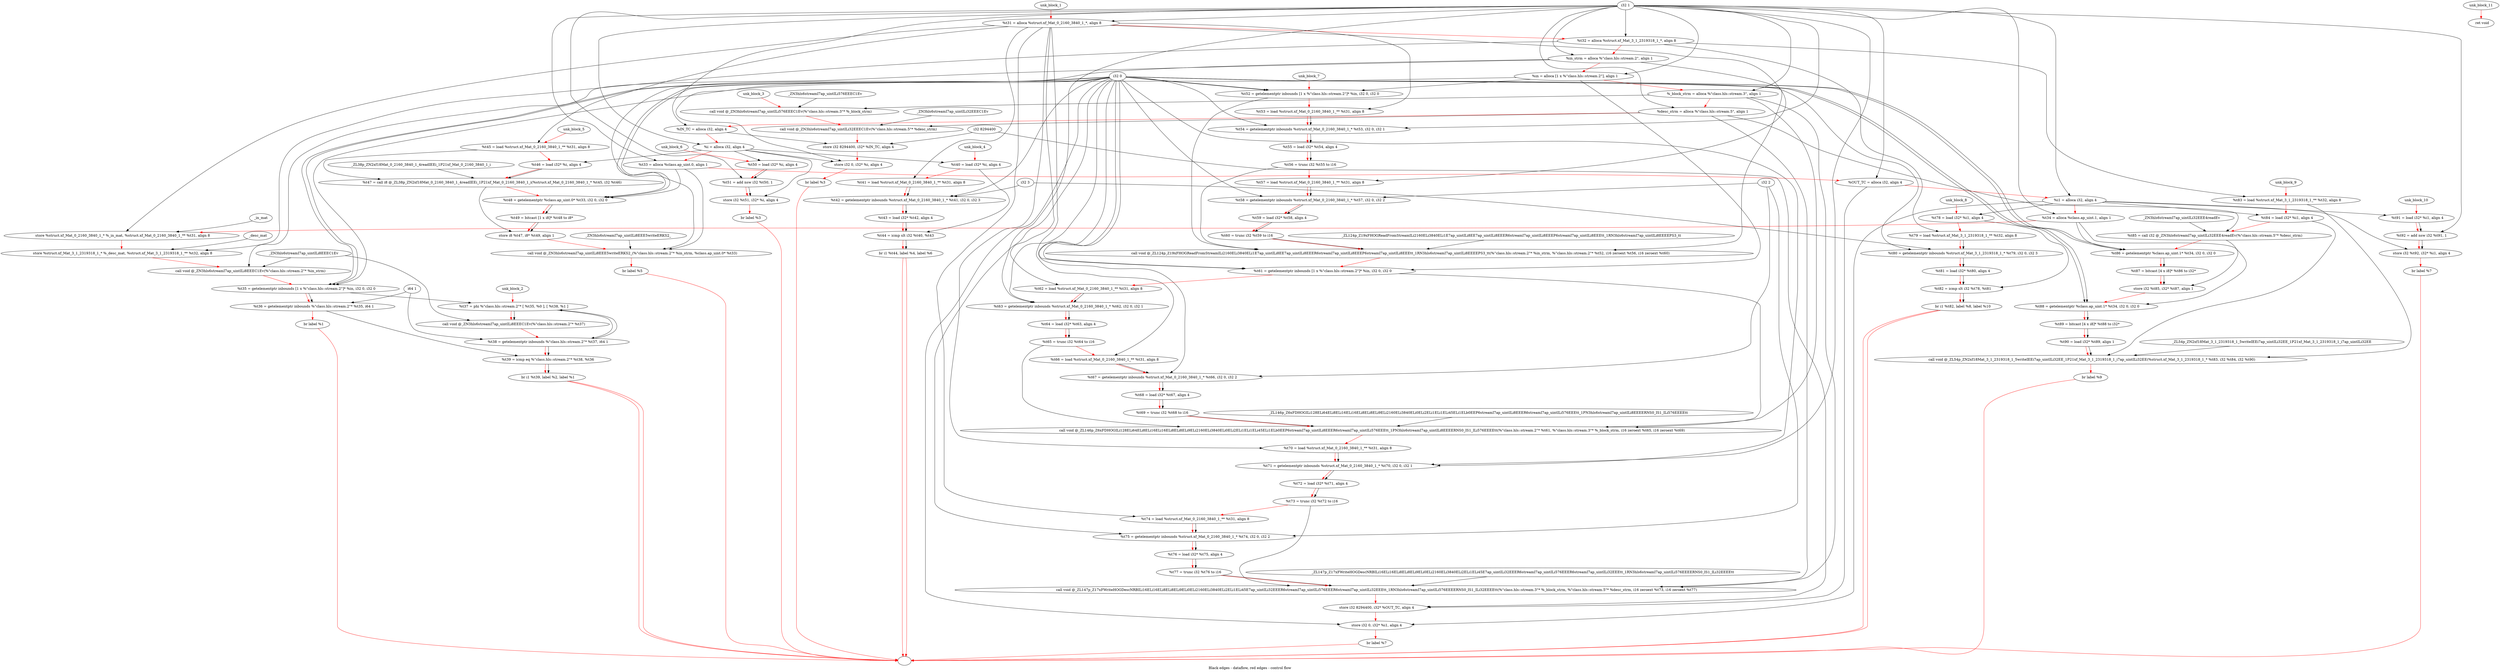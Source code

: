digraph G {
compound=true
label="Black edges - dataflow, red edges - control flow"
"t31" [label="  %t31 = alloca %struct.xf_Mat_0_2160_3840_1_*, align 8"]
"t32" [label="  %t32 = alloca %struct.xf_Mat_3_1_2319318_1_*, align 8"]
"in_strm" [label="  %in_strm = alloca %\"class.hls::stream.2\", align 1"]
"in" [label="  %in = alloca [1 x %\"class.hls::stream.2\"], align 1"]
"_block_strm" [label="  %_block_strm = alloca %\"class.hls::stream.3\", align 1"]
"desc_strm" [label="  %desc_strm = alloca %\"class.hls::stream.5\", align 1"]
"IN_TC" [label="  %IN_TC = alloca i32, align 4"]
"i" [label="  %i = alloca i32, align 4"]
"t33" [label="  %t33 = alloca %class.ap_uint.0, align 1"]
"OUT_TC" [label="  %OUT_TC = alloca i32, align 4"]
"i1" [label="  %i1 = alloca i32, align 4"]
"t34" [label="  %t34 = alloca %class.ap_uint.1, align 1"]
"_1" [label="  store %struct.xf_Mat_0_2160_3840_1_* %_in_mat, %struct.xf_Mat_0_2160_3840_1_** %t31, align 8"]
"_2" [label="  store %struct.xf_Mat_3_1_2319318_1_* %_desc_mat, %struct.xf_Mat_3_1_2319318_1_** %t32, align 8"]
"_3" [label="  call void @_ZN3hls6streamI7ap_uintILi8EEEC1Ev(%\"class.hls::stream.2\"* %in_strm)"]
"t35" [label="  %t35 = getelementptr inbounds [1 x %\"class.hls::stream.2\"]* %in, i32 0, i32 0"]
"t36" [label="  %t36 = getelementptr inbounds %\"class.hls::stream.2\"* %t35, i64 1"]
"_4" [label="  br label %1"]
"unk_block_1" -> "t31"[color=red]
"i32 1" -> "t31"
"t31" -> "t32"[color=red weight=2]
"i32 1" -> "t32"
"t32" -> "in_strm"[color=red weight=2]
"i32 1" -> "in_strm"
"in_strm" -> "in"[color=red weight=2]
"i32 1" -> "in"
"in" -> "_block_strm"[color=red weight=2]
"i32 1" -> "_block_strm"
"_block_strm" -> "desc_strm"[color=red weight=2]
"i32 1" -> "desc_strm"
"desc_strm" -> "IN_TC"[color=red weight=2]
"i32 1" -> "IN_TC"
"IN_TC" -> "i"[color=red weight=2]
"i32 1" -> "i"
"i" -> "t33"[color=red weight=2]
"i32 1" -> "t33"
"t33" -> "OUT_TC"[color=red weight=2]
"i32 1" -> "OUT_TC"
"OUT_TC" -> "i1"[color=red weight=2]
"i32 1" -> "i1"
"i1" -> "t34"[color=red weight=2]
"i32 1" -> "t34"
"t34" -> "_1"[color=red weight=2]
"_in_mat" -> "_1"
"t31" -> "_1"
"_1" -> "_2"[color=red weight=2]
"_desc_mat" -> "_2"
"t32" -> "_2"
"_2" -> "_3"[color=red weight=2]
"in_strm" -> "_3"
"_ZN3hls6streamI7ap_uintILi8EEEC1Ev" -> "_3"
"_3" -> "t35"[color=red weight=2]
"in" -> "t35"
"i32 0" -> "t35"
"i32 0" -> "t35"
"t35" -> "t36"[color=red weight=2]
"t35" -> "t36"
"i64 1" -> "t36"
"t36" -> "_4"[color=red weight=2]
"_4" -> ""[color=red]

"t37" [label="  %t37 = phi %\"class.hls::stream.2\"* [ %t35, %0 ], [ %t38, %1 ]"]
"_5" [label="  call void @_ZN3hls6streamI7ap_uintILi8EEEC1Ev(%\"class.hls::stream.2\"* %t37)"]
"t38" [label="  %t38 = getelementptr inbounds %\"class.hls::stream.2\"* %t37, i64 1"]
"t39" [label="  %t39 = icmp eq %\"class.hls::stream.2\"* %t38, %t36"]
"_6" [label="  br i1 %t39, label %2, label %1"]
"unk_block_2" -> "t37"[color=red]
"t35" -> "t37"
"t38" -> "t37"
"t37" -> "_5"[color=red weight=2]
"t37" -> "_5"
"_ZN3hls6streamI7ap_uintILi8EEEC1Ev" -> "_5"
"_5" -> "t38"[color=red weight=2]
"t37" -> "t38"
"i64 1" -> "t38"
"t38" -> "t39"[color=red weight=2]
"t38" -> "t39"
"t36" -> "t39"
"t39" -> "_6"[color=red weight=2]
"t39" -> "_6"
"_6" -> ""[color=red]
"_6" -> ""[color=red]

"_7" [label="  call void @_ZN3hls6streamI7ap_uintILi576EEEC1Ev(%\"class.hls::stream.3\"* %_block_strm)"]
"_8" [label="  call void @_ZN3hls6streamI7ap_uintILi32EEEC1Ev(%\"class.hls::stream.5\"* %desc_strm)"]
"_9" [label="  store i32 8294400, i32* %IN_TC, align 4"]
"_10" [label="  store i32 0, i32* %i, align 4"]
"_11" [label="  br label %3"]
"unk_block_3" -> "_7"[color=red]
"_block_strm" -> "_7"
"_ZN3hls6streamI7ap_uintILi576EEEC1Ev" -> "_7"
"_7" -> "_8"[color=red weight=2]
"desc_strm" -> "_8"
"_ZN3hls6streamI7ap_uintILi32EEEC1Ev" -> "_8"
"_8" -> "_9"[color=red weight=2]
"i32 8294400" -> "_9"
"IN_TC" -> "_9"
"_9" -> "_10"[color=red weight=2]
"i32 0" -> "_10"
"i" -> "_10"
"_10" -> "_11"[color=red weight=2]
"_11" -> ""[color=red]

"t40" [label="  %t40 = load i32* %i, align 4"]
"t41" [label="  %t41 = load %struct.xf_Mat_0_2160_3840_1_** %t31, align 8"]
"t42" [label="  %t42 = getelementptr inbounds %struct.xf_Mat_0_2160_3840_1_* %t41, i32 0, i32 3"]
"t43" [label="  %t43 = load i32* %t42, align 4"]
"t44" [label="  %t44 = icmp slt i32 %t40, %t43"]
"_12" [label="  br i1 %t44, label %4, label %6"]
"unk_block_4" -> "t40"[color=red]
"i" -> "t40"
"t40" -> "t41"[color=red weight=2]
"t31" -> "t41"
"t41" -> "t42"[color=red weight=2]
"t41" -> "t42"
"i32 0" -> "t42"
"i32 3" -> "t42"
"t42" -> "t43"[color=red weight=2]
"t42" -> "t43"
"t43" -> "t44"[color=red weight=2]
"t40" -> "t44"
"t43" -> "t44"
"t44" -> "_12"[color=red weight=2]
"t44" -> "_12"
"_12" -> ""[color=red]
"_12" -> ""[color=red]

"t45" [label="  %t45 = load %struct.xf_Mat_0_2160_3840_1_** %t31, align 8"]
"t46" [label="  %t46 = load i32* %i, align 4"]
"t47" [label="  %t47 = call i8 @_ZL38p_ZN2xf18Mat_0_2160_3840_1_4readIEEi_1P21xf_Mat_0_2160_3840_1_i(%struct.xf_Mat_0_2160_3840_1_* %t45, i32 %t46)"]
"t48" [label="  %t48 = getelementptr %class.ap_uint.0* %t33, i32 0, i32 0"]
"t49" [label="  %t49 = bitcast [1 x i8]* %t48 to i8*"]
"_13" [label="  store i8 %t47, i8* %t49, align 1"]
"_14" [label="  call void @_ZN3hls6streamI7ap_uintILi8EEE5writeERKS2_(%\"class.hls::stream.2\"* %in_strm, %class.ap_uint.0* %t33)"]
"_15" [label="  br label %5"]
"unk_block_5" -> "t45"[color=red]
"t31" -> "t45"
"t45" -> "t46"[color=red weight=2]
"i" -> "t46"
"t46" -> "t47"[color=red weight=2]
"t45" -> "t47"
"t46" -> "t47"
"_ZL38p_ZN2xf18Mat_0_2160_3840_1_4readIEEi_1P21xf_Mat_0_2160_3840_1_i" -> "t47"
"t47" -> "t48"[color=red weight=2]
"t33" -> "t48"
"i32 0" -> "t48"
"i32 0" -> "t48"
"t48" -> "t49"[color=red weight=2]
"t48" -> "t49"
"t49" -> "_13"[color=red weight=2]
"t47" -> "_13"
"t49" -> "_13"
"_13" -> "_14"[color=red weight=2]
"in_strm" -> "_14"
"t33" -> "_14"
"_ZN3hls6streamI7ap_uintILi8EEE5writeERKS2_" -> "_14"
"_14" -> "_15"[color=red weight=2]
"_15" -> ""[color=red]

"t50" [label="  %t50 = load i32* %i, align 4"]
"t51" [label="  %t51 = add nsw i32 %t50, 1"]
"_16" [label="  store i32 %t51, i32* %i, align 4"]
"_17" [label="  br label %3"]
"unk_block_6" -> "t50"[color=red]
"i" -> "t50"
"t50" -> "t51"[color=red weight=2]
"t50" -> "t51"
"i32 1" -> "t51"
"t51" -> "_16"[color=red weight=2]
"t51" -> "_16"
"i" -> "_16"
"_16" -> "_17"[color=red weight=2]
"_17" -> ""[color=red]

"t52" [label="  %t52 = getelementptr inbounds [1 x %\"class.hls::stream.2\"]* %in, i32 0, i32 0"]
"t53" [label="  %t53 = load %struct.xf_Mat_0_2160_3840_1_** %t31, align 8"]
"t54" [label="  %t54 = getelementptr inbounds %struct.xf_Mat_0_2160_3840_1_* %t53, i32 0, i32 1"]
"t55" [label="  %t55 = load i32* %t54, align 4"]
"t56" [label="  %t56 = trunc i32 %t55 to i16"]
"t57" [label="  %t57 = load %struct.xf_Mat_0_2160_3840_1_** %t31, align 8"]
"t58" [label="  %t58 = getelementptr inbounds %struct.xf_Mat_0_2160_3840_1_* %t57, i32 0, i32 2"]
"t59" [label="  %t59 = load i32* %t58, align 4"]
"t60" [label="  %t60 = trunc i32 %t59 to i16"]
"_18" [label="  call void @_ZL124p_Z19xFHOGReadFromStreamILi2160ELi3840ELi1E7ap_uintILi8EE7ap_uintILi8EEER6streamI7ap_uintILi8EEEP6streamI7ap_uintILi8EEEtt_1RN3hls6streamI7ap_uintILi8EEEEPS3_tt(%\"class.hls::stream.2\"* %in_strm, %\"class.hls::stream.2\"* %t52, i16 zeroext %t56, i16 zeroext %t60)"]
"t61" [label="  %t61 = getelementptr inbounds [1 x %\"class.hls::stream.2\"]* %in, i32 0, i32 0"]
"t62" [label="  %t62 = load %struct.xf_Mat_0_2160_3840_1_** %t31, align 8"]
"t63" [label="  %t63 = getelementptr inbounds %struct.xf_Mat_0_2160_3840_1_* %t62, i32 0, i32 1"]
"t64" [label="  %t64 = load i32* %t63, align 4"]
"t65" [label="  %t65 = trunc i32 %t64 to i16"]
"t66" [label="  %t66 = load %struct.xf_Mat_0_2160_3840_1_** %t31, align 8"]
"t67" [label="  %t67 = getelementptr inbounds %struct.xf_Mat_0_2160_3840_1_* %t66, i32 0, i32 2"]
"t68" [label="  %t68 = load i32* %t67, align 4"]
"t69" [label="  %t69 = trunc i32 %t68 to i16"]
"_19" [label="  call void @_ZL146p_Z6xFDHOGILi128ELi64ELi8ELi16ELi16ELi8ELi8ELi9ELi2160ELi3840ELi0ELi2ELi1ELi1ELi45ELi1ELb0EEP6streamI7ap_uintILi8EEER6streamI7ap_uintILi576EEEtt_1PN3hls6streamI7ap_uintILi8EEEERNS0_IS1_ILi576EEEEtt(%\"class.hls::stream.2\"* %t61, %\"class.hls::stream.3\"* %_block_strm, i16 zeroext %t65, i16 zeroext %t69)"]
"t70" [label="  %t70 = load %struct.xf_Mat_0_2160_3840_1_** %t31, align 8"]
"t71" [label="  %t71 = getelementptr inbounds %struct.xf_Mat_0_2160_3840_1_* %t70, i32 0, i32 1"]
"t72" [label="  %t72 = load i32* %t71, align 4"]
"t73" [label="  %t73 = trunc i32 %t72 to i16"]
"t74" [label="  %t74 = load %struct.xf_Mat_0_2160_3840_1_** %t31, align 8"]
"t75" [label="  %t75 = getelementptr inbounds %struct.xf_Mat_0_2160_3840_1_* %t74, i32 0, i32 2"]
"t76" [label="  %t76 = load i32* %t75, align 4"]
"t77" [label="  %t77 = trunc i32 %t76 to i16"]
"_20" [label="  call void @_ZL147p_Z17xFWriteHOGDescNRBILi16ELi16ELi8ELi8ELi9ELi0ELi2160ELi3840ELi2ELi1ELi45E7ap_uintILi32EEER6streamI7ap_uintILi576EEER6streamI7ap_uintILi32EEEtt_1RN3hls6streamI7ap_uintILi576EEEERNS0_IS1_ILi32EEEEtt(%\"class.hls::stream.3\"* %_block_strm, %\"class.hls::stream.5\"* %desc_strm, i16 zeroext %t73, i16 zeroext %t77)"]
"_21" [label="  store i32 8294400, i32* %OUT_TC, align 4"]
"_22" [label="  store i32 0, i32* %i1, align 4"]
"_23" [label="  br label %7"]
"unk_block_7" -> "t52"[color=red]
"in" -> "t52"
"i32 0" -> "t52"
"i32 0" -> "t52"
"t52" -> "t53"[color=red weight=2]
"t31" -> "t53"
"t53" -> "t54"[color=red weight=2]
"t53" -> "t54"
"i32 0" -> "t54"
"i32 1" -> "t54"
"t54" -> "t55"[color=red weight=2]
"t54" -> "t55"
"t55" -> "t56"[color=red weight=2]
"t55" -> "t56"
"t56" -> "t57"[color=red weight=2]
"t31" -> "t57"
"t57" -> "t58"[color=red weight=2]
"t57" -> "t58"
"i32 0" -> "t58"
"i32 2" -> "t58"
"t58" -> "t59"[color=red weight=2]
"t58" -> "t59"
"t59" -> "t60"[color=red weight=2]
"t59" -> "t60"
"t60" -> "_18"[color=red weight=2]
"in_strm" -> "_18"
"t52" -> "_18"
"t56" -> "_18"
"t60" -> "_18"
"_ZL124p_Z19xFHOGReadFromStreamILi2160ELi3840ELi1E7ap_uintILi8EE7ap_uintILi8EEER6streamI7ap_uintILi8EEEP6streamI7ap_uintILi8EEEtt_1RN3hls6streamI7ap_uintILi8EEEEPS3_tt" -> "_18"
"_18" -> "t61"[color=red weight=2]
"in" -> "t61"
"i32 0" -> "t61"
"i32 0" -> "t61"
"t61" -> "t62"[color=red weight=2]
"t31" -> "t62"
"t62" -> "t63"[color=red weight=2]
"t62" -> "t63"
"i32 0" -> "t63"
"i32 1" -> "t63"
"t63" -> "t64"[color=red weight=2]
"t63" -> "t64"
"t64" -> "t65"[color=red weight=2]
"t64" -> "t65"
"t65" -> "t66"[color=red weight=2]
"t31" -> "t66"
"t66" -> "t67"[color=red weight=2]
"t66" -> "t67"
"i32 0" -> "t67"
"i32 2" -> "t67"
"t67" -> "t68"[color=red weight=2]
"t67" -> "t68"
"t68" -> "t69"[color=red weight=2]
"t68" -> "t69"
"t69" -> "_19"[color=red weight=2]
"t61" -> "_19"
"_block_strm" -> "_19"
"t65" -> "_19"
"t69" -> "_19"
"_ZL146p_Z6xFDHOGILi128ELi64ELi8ELi16ELi16ELi8ELi8ELi9ELi2160ELi3840ELi0ELi2ELi1ELi1ELi45ELi1ELb0EEP6streamI7ap_uintILi8EEER6streamI7ap_uintILi576EEEtt_1PN3hls6streamI7ap_uintILi8EEEERNS0_IS1_ILi576EEEEtt" -> "_19"
"_19" -> "t70"[color=red weight=2]
"t31" -> "t70"
"t70" -> "t71"[color=red weight=2]
"t70" -> "t71"
"i32 0" -> "t71"
"i32 1" -> "t71"
"t71" -> "t72"[color=red weight=2]
"t71" -> "t72"
"t72" -> "t73"[color=red weight=2]
"t72" -> "t73"
"t73" -> "t74"[color=red weight=2]
"t31" -> "t74"
"t74" -> "t75"[color=red weight=2]
"t74" -> "t75"
"i32 0" -> "t75"
"i32 2" -> "t75"
"t75" -> "t76"[color=red weight=2]
"t75" -> "t76"
"t76" -> "t77"[color=red weight=2]
"t76" -> "t77"
"t77" -> "_20"[color=red weight=2]
"_block_strm" -> "_20"
"desc_strm" -> "_20"
"t73" -> "_20"
"t77" -> "_20"
"_ZL147p_Z17xFWriteHOGDescNRBILi16ELi16ELi8ELi8ELi9ELi0ELi2160ELi3840ELi2ELi1ELi45E7ap_uintILi32EEER6streamI7ap_uintILi576EEER6streamI7ap_uintILi32EEEtt_1RN3hls6streamI7ap_uintILi576EEEERNS0_IS1_ILi32EEEEtt" -> "_20"
"_20" -> "_21"[color=red weight=2]
"i32 8294400" -> "_21"
"OUT_TC" -> "_21"
"_21" -> "_22"[color=red weight=2]
"i32 0" -> "_22"
"i1" -> "_22"
"_22" -> "_23"[color=red weight=2]
"_23" -> ""[color=red]

"t78" [label="  %t78 = load i32* %i1, align 4"]
"t79" [label="  %t79 = load %struct.xf_Mat_3_1_2319318_1_** %t32, align 8"]
"t80" [label="  %t80 = getelementptr inbounds %struct.xf_Mat_3_1_2319318_1_* %t79, i32 0, i32 3"]
"t81" [label="  %t81 = load i32* %t80, align 4"]
"t82" [label="  %t82 = icmp slt i32 %t78, %t81"]
"_24" [label="  br i1 %t82, label %8, label %10"]
"unk_block_8" -> "t78"[color=red]
"i1" -> "t78"
"t78" -> "t79"[color=red weight=2]
"t32" -> "t79"
"t79" -> "t80"[color=red weight=2]
"t79" -> "t80"
"i32 0" -> "t80"
"i32 3" -> "t80"
"t80" -> "t81"[color=red weight=2]
"t80" -> "t81"
"t81" -> "t82"[color=red weight=2]
"t78" -> "t82"
"t81" -> "t82"
"t82" -> "_24"[color=red weight=2]
"t82" -> "_24"
"_24" -> ""[color=red]
"_24" -> ""[color=red]

"t83" [label="  %t83 = load %struct.xf_Mat_3_1_2319318_1_** %t32, align 8"]
"t84" [label="  %t84 = load i32* %i1, align 4"]
"t85" [label="  %t85 = call i32 @_ZN3hls6streamI7ap_uintILi32EEE4readEv(%\"class.hls::stream.5\"* %desc_strm)"]
"t86" [label="  %t86 = getelementptr %class.ap_uint.1* %t34, i32 0, i32 0"]
"t87" [label="  %t87 = bitcast [4 x i8]* %t86 to i32*"]
"_25" [label="  store i32 %t85, i32* %t87, align 1"]
"t88" [label="  %t88 = getelementptr %class.ap_uint.1* %t34, i32 0, i32 0"]
"t89" [label="  %t89 = bitcast [4 x i8]* %t88 to i32*"]
"t90" [label="  %t90 = load i32* %t89, align 1"]
"_26" [label="  call void @_ZL54p_ZN2xf18Mat_3_1_2319318_1_5writeIEEi7ap_uintILi32EE_1P21xf_Mat_3_1_2319318_1_i7ap_uintILi32EE(%struct.xf_Mat_3_1_2319318_1_* %t83, i32 %t84, i32 %t90)"]
"_27" [label="  br label %9"]
"unk_block_9" -> "t83"[color=red]
"t32" -> "t83"
"t83" -> "t84"[color=red weight=2]
"i1" -> "t84"
"t84" -> "t85"[color=red weight=2]
"desc_strm" -> "t85"
"_ZN3hls6streamI7ap_uintILi32EEE4readEv" -> "t85"
"t85" -> "t86"[color=red weight=2]
"t34" -> "t86"
"i32 0" -> "t86"
"i32 0" -> "t86"
"t86" -> "t87"[color=red weight=2]
"t86" -> "t87"
"t87" -> "_25"[color=red weight=2]
"t85" -> "_25"
"t87" -> "_25"
"_25" -> "t88"[color=red weight=2]
"t34" -> "t88"
"i32 0" -> "t88"
"i32 0" -> "t88"
"t88" -> "t89"[color=red weight=2]
"t88" -> "t89"
"t89" -> "t90"[color=red weight=2]
"t89" -> "t90"
"t90" -> "_26"[color=red weight=2]
"t83" -> "_26"
"t84" -> "_26"
"t90" -> "_26"
"_ZL54p_ZN2xf18Mat_3_1_2319318_1_5writeIEEi7ap_uintILi32EE_1P21xf_Mat_3_1_2319318_1_i7ap_uintILi32EE" -> "_26"
"_26" -> "_27"[color=red weight=2]
"_27" -> ""[color=red]

"t91" [label="  %t91 = load i32* %i1, align 4"]
"t92" [label="  %t92 = add nsw i32 %t91, 1"]
"_28" [label="  store i32 %t92, i32* %i1, align 4"]
"_29" [label="  br label %7"]
"unk_block_10" -> "t91"[color=red]
"i1" -> "t91"
"t91" -> "t92"[color=red weight=2]
"t91" -> "t92"
"i32 1" -> "t92"
"t92" -> "_28"[color=red weight=2]
"t92" -> "_28"
"i1" -> "_28"
"_28" -> "_29"[color=red weight=2]
"_29" -> ""[color=red]

"_30" [label="  ret void"]
"unk_block_11" -> "_30"[color=red]

}
